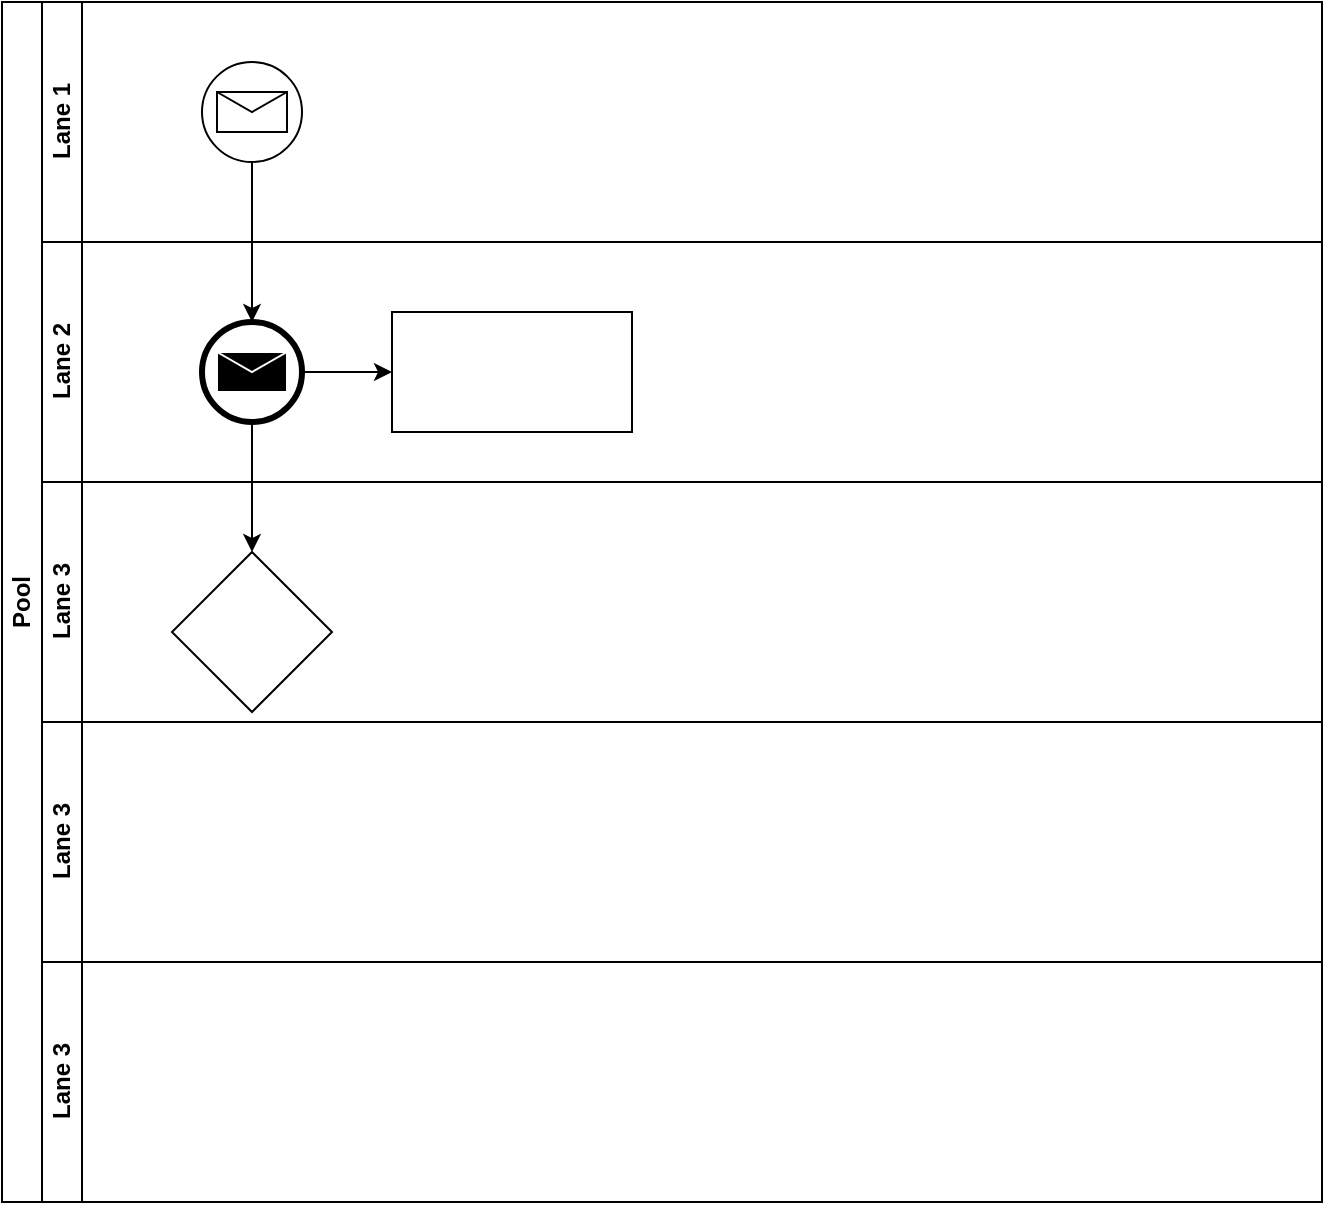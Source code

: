 <mxfile>
    <diagram id="3yHFm8MGEfXHyI14O7nN" name="Page-1">
        <mxGraphModel dx="1085" dy="916" grid="1" gridSize="10" guides="1" tooltips="0" connect="1" arrows="1" fold="1" page="1" pageScale="1" pageWidth="827" pageHeight="1169" math="0" shadow="0">
            <root>
                <mxCell id="0"/>
                <mxCell id="1" parent="0"/>
                <mxCell id="2" value="Pool" style="swimlane;html=1;childLayout=stackLayout;resizeParent=1;resizeParentMax=0;horizontal=0;startSize=20;horizontalStack=0;whiteSpace=wrap;" parent="1" vertex="1">
                    <mxGeometry x="90" y="390" width="660" height="600" as="geometry"/>
                </mxCell>
                <mxCell id="3" value="Lane 1" style="swimlane;html=1;startSize=20;horizontal=0;" parent="2" vertex="1">
                    <mxGeometry x="20" width="640" height="120" as="geometry"/>
                </mxCell>
                <mxCell id="16" value="" style="points=[[0.145,0.145,0],[0.5,0,0],[0.855,0.145,0],[1,0.5,0],[0.855,0.855,0],[0.5,1,0],[0.145,0.855,0],[0,0.5,0]];shape=mxgraph.bpmn.event;html=1;verticalLabelPosition=bottom;labelBackgroundColor=#ffffff;verticalAlign=top;align=center;perimeter=ellipsePerimeter;outlineConnect=0;aspect=fixed;outline=standard;symbol=message;shadow=0;" vertex="1" parent="3">
                    <mxGeometry x="80" y="30" width="50" height="50" as="geometry"/>
                </mxCell>
                <mxCell id="4" value="Lane 2" style="swimlane;html=1;startSize=20;horizontal=0;" parent="2" vertex="1">
                    <mxGeometry x="20" y="120" width="640" height="120" as="geometry"/>
                </mxCell>
                <mxCell id="24" value="" style="edgeStyle=none;html=1;" edge="1" parent="4" source="17" target="23">
                    <mxGeometry relative="1" as="geometry"/>
                </mxCell>
                <mxCell id="8" value="Lane 3" style="swimlane;html=1;startSize=20;horizontal=0;" parent="2" vertex="1">
                    <mxGeometry x="20" y="240" width="640" height="120" as="geometry"/>
                </mxCell>
                <mxCell id="25" value="" style="rhombus;whiteSpace=wrap;html=1;verticalAlign=top;labelBackgroundColor=#ffffff;" vertex="1" parent="8">
                    <mxGeometry x="65" y="35" width="80" height="80" as="geometry"/>
                </mxCell>
                <mxCell id="6" value="Lane 3" style="swimlane;html=1;startSize=20;horizontal=0;" parent="2" vertex="1">
                    <mxGeometry x="20" y="360" width="640" height="120" as="geometry"/>
                </mxCell>
                <mxCell id="5" value="Lane 3" style="swimlane;html=1;startSize=20;horizontal=0;" parent="2" vertex="1">
                    <mxGeometry x="20" y="480" width="640" height="120" as="geometry"/>
                </mxCell>
                <mxCell id="19" style="edgeStyle=none;html=1;exitX=0.5;exitY=1;exitDx=0;exitDy=0;exitPerimeter=0;" edge="1" parent="2" source="16" target="17">
                    <mxGeometry relative="1" as="geometry"/>
                </mxCell>
                <mxCell id="26" value="" style="edgeStyle=none;html=1;" edge="1" parent="2" source="17" target="25">
                    <mxGeometry relative="1" as="geometry"/>
                </mxCell>
                <mxCell id="21" value="Untitled Layer" style="" parent="0"/>
                <mxCell id="17" value="" style="points=[[0.145,0.145,0],[0.5,0,0],[0.855,0.145,0],[1,0.5,0],[0.855,0.855,0],[0.5,1,0],[0.145,0.855,0],[0,0.5,0]];shape=mxgraph.bpmn.event;html=1;verticalLabelPosition=bottom;labelBackgroundColor=#ffffff;verticalAlign=top;align=center;perimeter=ellipsePerimeter;outlineConnect=0;aspect=fixed;outline=end;symbol=message;" vertex="1" parent="21">
                    <mxGeometry x="190" y="550" width="50" height="50" as="geometry"/>
                </mxCell>
                <mxCell id="23" value="" style="whiteSpace=wrap;html=1;verticalAlign=top;labelBackgroundColor=#ffffff;" vertex="1" parent="21">
                    <mxGeometry x="285" y="545" width="120" height="60" as="geometry"/>
                </mxCell>
            </root>
        </mxGraphModel>
    </diagram>
</mxfile>